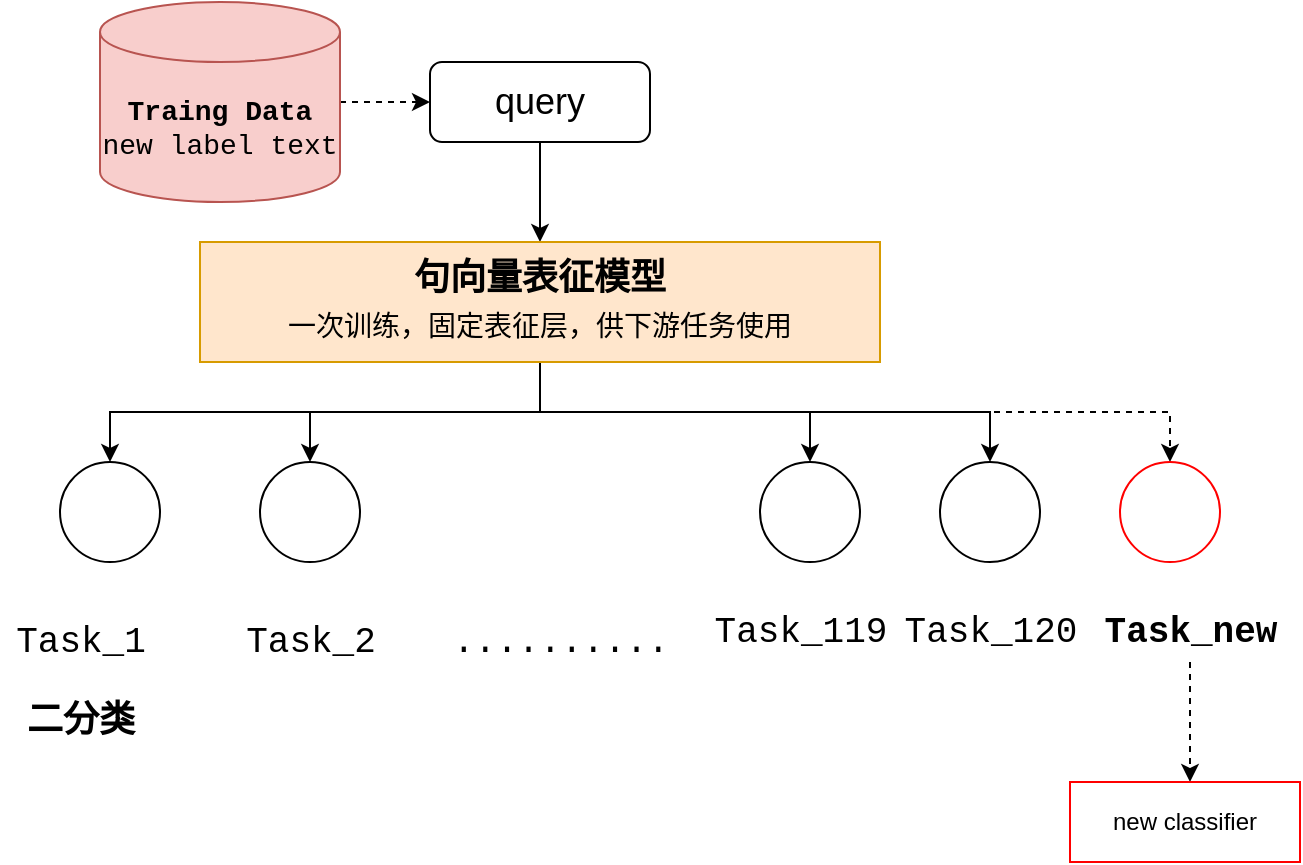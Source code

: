<mxfile version="15.5.4" type="github"><diagram id="GSzd5MSA_k7FpHePXLrk" name="Page-1"><mxGraphModel dx="1422" dy="748" grid="1" gridSize="10" guides="1" tooltips="1" connect="1" arrows="1" fold="1" page="1" pageScale="1" pageWidth="827" pageHeight="1169" math="0" shadow="0"><root><mxCell id="0"/><mxCell id="1" parent="0"/><mxCell id="9_zZS6335DUwELZxJyMj-1" style="edgeStyle=orthogonalEdgeStyle;rounded=0;orthogonalLoop=1;jettySize=auto;html=1;exitX=0.5;exitY=1;exitDx=0;exitDy=0;entryX=0.5;entryY=0;entryDx=0;entryDy=0;fontFamily=Courier New;fontSize=18;" edge="1" parent="1" source="9_zZS6335DUwELZxJyMj-2" target="9_zZS6335DUwELZxJyMj-7"><mxGeometry relative="1" as="geometry"/></mxCell><mxCell id="9_zZS6335DUwELZxJyMj-2" value="&lt;font style=&quot;font-size: 18px&quot;&gt;query&lt;/font&gt;" style="rounded=1;whiteSpace=wrap;html=1;" vertex="1" parent="1"><mxGeometry x="335" y="180" width="110" height="40" as="geometry"/></mxCell><mxCell id="9_zZS6335DUwELZxJyMj-3" style="edgeStyle=orthogonalEdgeStyle;rounded=0;orthogonalLoop=1;jettySize=auto;html=1;entryX=0.5;entryY=0;entryDx=0;entryDy=0;fontFamily=Courier New;fontSize=14;exitX=0.5;exitY=1;exitDx=0;exitDy=0;" edge="1" parent="1" source="9_zZS6335DUwELZxJyMj-7" target="9_zZS6335DUwELZxJyMj-8"><mxGeometry relative="1" as="geometry"/></mxCell><mxCell id="9_zZS6335DUwELZxJyMj-4" style="edgeStyle=orthogonalEdgeStyle;rounded=0;orthogonalLoop=1;jettySize=auto;html=1;entryX=0.5;entryY=0;entryDx=0;entryDy=0;fontFamily=Courier New;fontSize=14;" edge="1" parent="1" source="9_zZS6335DUwELZxJyMj-7" target="9_zZS6335DUwELZxJyMj-9"><mxGeometry relative="1" as="geometry"/></mxCell><mxCell id="9_zZS6335DUwELZxJyMj-5" style="edgeStyle=orthogonalEdgeStyle;rounded=0;orthogonalLoop=1;jettySize=auto;html=1;entryX=0.5;entryY=0;entryDx=0;entryDy=0;fontFamily=Courier New;fontSize=14;" edge="1" parent="1" source="9_zZS6335DUwELZxJyMj-7" target="9_zZS6335DUwELZxJyMj-10"><mxGeometry relative="1" as="geometry"/></mxCell><mxCell id="9_zZS6335DUwELZxJyMj-6" style="edgeStyle=orthogonalEdgeStyle;rounded=0;orthogonalLoop=1;jettySize=auto;html=1;entryX=0.5;entryY=0;entryDx=0;entryDy=0;fontFamily=Courier New;fontSize=14;exitX=0.5;exitY=1;exitDx=0;exitDy=0;" edge="1" parent="1" source="9_zZS6335DUwELZxJyMj-7" target="9_zZS6335DUwELZxJyMj-11"><mxGeometry relative="1" as="geometry"/></mxCell><mxCell id="9_zZS6335DUwELZxJyMj-23" style="edgeStyle=orthogonalEdgeStyle;rounded=0;orthogonalLoop=1;jettySize=auto;html=1;entryX=0.5;entryY=0;entryDx=0;entryDy=0;exitX=0.5;exitY=1;exitDx=0;exitDy=0;dashed=1;" edge="1" parent="1" source="9_zZS6335DUwELZxJyMj-7" target="9_zZS6335DUwELZxJyMj-21"><mxGeometry relative="1" as="geometry"/></mxCell><mxCell id="9_zZS6335DUwELZxJyMj-7" value="&lt;font face=&quot;Courier New&quot;&gt;&lt;font style=&quot;font-size: 18px&quot;&gt;&lt;b&gt;句向量表征模型&lt;/b&gt;&lt;/font&gt;&lt;br&gt;&lt;font style=&quot;font-size: 14px&quot;&gt;一次训练，固定表征层，供下游任务使用&lt;/font&gt;&lt;/font&gt;" style="rounded=0;whiteSpace=wrap;html=1;fontSize=18;fillColor=#ffe6cc;strokeColor=#d79b00;" vertex="1" parent="1"><mxGeometry x="220" y="270" width="340" height="60" as="geometry"/></mxCell><mxCell id="9_zZS6335DUwELZxJyMj-8" value="" style="ellipse;whiteSpace=wrap;html=1;aspect=fixed;fontFamily=Courier New;fontSize=18;" vertex="1" parent="1"><mxGeometry x="150" y="380" width="50" height="50" as="geometry"/></mxCell><mxCell id="9_zZS6335DUwELZxJyMj-9" value="" style="ellipse;whiteSpace=wrap;html=1;aspect=fixed;fontFamily=Courier New;fontSize=18;" vertex="1" parent="1"><mxGeometry x="250" y="380" width="50" height="50" as="geometry"/></mxCell><mxCell id="9_zZS6335DUwELZxJyMj-10" value="" style="ellipse;whiteSpace=wrap;html=1;aspect=fixed;fontFamily=Courier New;fontSize=18;" vertex="1" parent="1"><mxGeometry x="500" y="380" width="50" height="50" as="geometry"/></mxCell><mxCell id="9_zZS6335DUwELZxJyMj-11" value="" style="ellipse;whiteSpace=wrap;html=1;aspect=fixed;fontFamily=Courier New;fontSize=18;" vertex="1" parent="1"><mxGeometry x="590" y="380" width="50" height="50" as="geometry"/></mxCell><mxCell id="9_zZS6335DUwELZxJyMj-12" value="Task_2" style="text;html=1;align=center;verticalAlign=middle;resizable=0;points=[];autosize=1;strokeColor=none;fillColor=none;fontSize=18;fontFamily=Courier New;" vertex="1" parent="1"><mxGeometry x="235" y="455" width="80" height="30" as="geometry"/></mxCell><mxCell id="9_zZS6335DUwELZxJyMj-13" value="Task_119" style="text;html=1;align=center;verticalAlign=middle;resizable=0;points=[];autosize=1;strokeColor=none;fillColor=none;fontSize=18;fontFamily=Courier New;" vertex="1" parent="1"><mxGeometry x="470" y="450" width="100" height="30" as="geometry"/></mxCell><mxCell id="9_zZS6335DUwELZxJyMj-14" value="Task_120" style="text;html=1;align=center;verticalAlign=middle;resizable=0;points=[];autosize=1;strokeColor=none;fillColor=none;fontSize=18;fontFamily=Courier New;" vertex="1" parent="1"><mxGeometry x="565" y="450" width="100" height="30" as="geometry"/></mxCell><mxCell id="9_zZS6335DUwELZxJyMj-16" value=".........." style="text;html=1;align=center;verticalAlign=middle;resizable=0;points=[];autosize=1;strokeColor=none;fillColor=none;fontSize=18;fontFamily=Courier New;" vertex="1" parent="1"><mxGeometry x="340" y="455" width="120" height="30" as="geometry"/></mxCell><mxCell id="9_zZS6335DUwELZxJyMj-19" value="&lt;b&gt;二分类&lt;/b&gt;" style="text;html=1;align=center;verticalAlign=middle;resizable=0;points=[];autosize=1;strokeColor=none;fillColor=none;fontSize=18;fontFamily=Courier New;" vertex="1" parent="1"><mxGeometry x="125" y="495" width="70" height="30" as="geometry"/></mxCell><mxCell id="9_zZS6335DUwELZxJyMj-20" value="Task_1" style="text;html=1;align=center;verticalAlign=middle;resizable=0;points=[];autosize=1;strokeColor=none;fillColor=none;fontSize=18;fontFamily=Courier New;" vertex="1" parent="1"><mxGeometry x="120" y="455" width="80" height="30" as="geometry"/></mxCell><mxCell id="9_zZS6335DUwELZxJyMj-21" value="" style="ellipse;whiteSpace=wrap;html=1;aspect=fixed;fontFamily=Courier New;fontSize=18;strokeColor=#FF0000;" vertex="1" parent="1"><mxGeometry x="680" y="380" width="50" height="50" as="geometry"/></mxCell><mxCell id="9_zZS6335DUwELZxJyMj-26" style="edgeStyle=orthogonalEdgeStyle;rounded=0;orthogonalLoop=1;jettySize=auto;html=1;dashed=1;" edge="1" parent="1" source="9_zZS6335DUwELZxJyMj-24"><mxGeometry relative="1" as="geometry"><mxPoint x="715" y="540" as="targetPoint"/></mxGeometry></mxCell><mxCell id="9_zZS6335DUwELZxJyMj-24" value="&lt;b&gt;Task_new&lt;/b&gt;" style="text;html=1;align=center;verticalAlign=middle;resizable=0;points=[];autosize=1;strokeColor=none;fillColor=none;fontSize=18;fontFamily=Courier New;" vertex="1" parent="1"><mxGeometry x="665" y="450" width="100" height="30" as="geometry"/></mxCell><mxCell id="9_zZS6335DUwELZxJyMj-28" style="edgeStyle=orthogonalEdgeStyle;rounded=0;orthogonalLoop=1;jettySize=auto;html=1;entryX=0;entryY=0.5;entryDx=0;entryDy=0;dashed=1;" edge="1" parent="1" source="9_zZS6335DUwELZxJyMj-25" target="9_zZS6335DUwELZxJyMj-2"><mxGeometry relative="1" as="geometry"/></mxCell><mxCell id="9_zZS6335DUwELZxJyMj-25" value="&lt;b&gt;Traing Data&lt;/b&gt;&lt;br&gt;new label text" style="shape=cylinder3;whiteSpace=wrap;html=1;boundedLbl=1;backgroundOutline=1;size=15;fontFamily=Courier New;fontSize=14;align=center;fillColor=#f8cecc;strokeColor=#b85450;" vertex="1" parent="1"><mxGeometry x="170" y="150" width="120" height="100" as="geometry"/></mxCell><mxCell id="9_zZS6335DUwELZxJyMj-27" value="new classifier" style="rounded=0;whiteSpace=wrap;html=1;strokeColor=#FF0000;" vertex="1" parent="1"><mxGeometry x="655" y="540" width="115" height="40" as="geometry"/></mxCell></root></mxGraphModel></diagram></mxfile>
